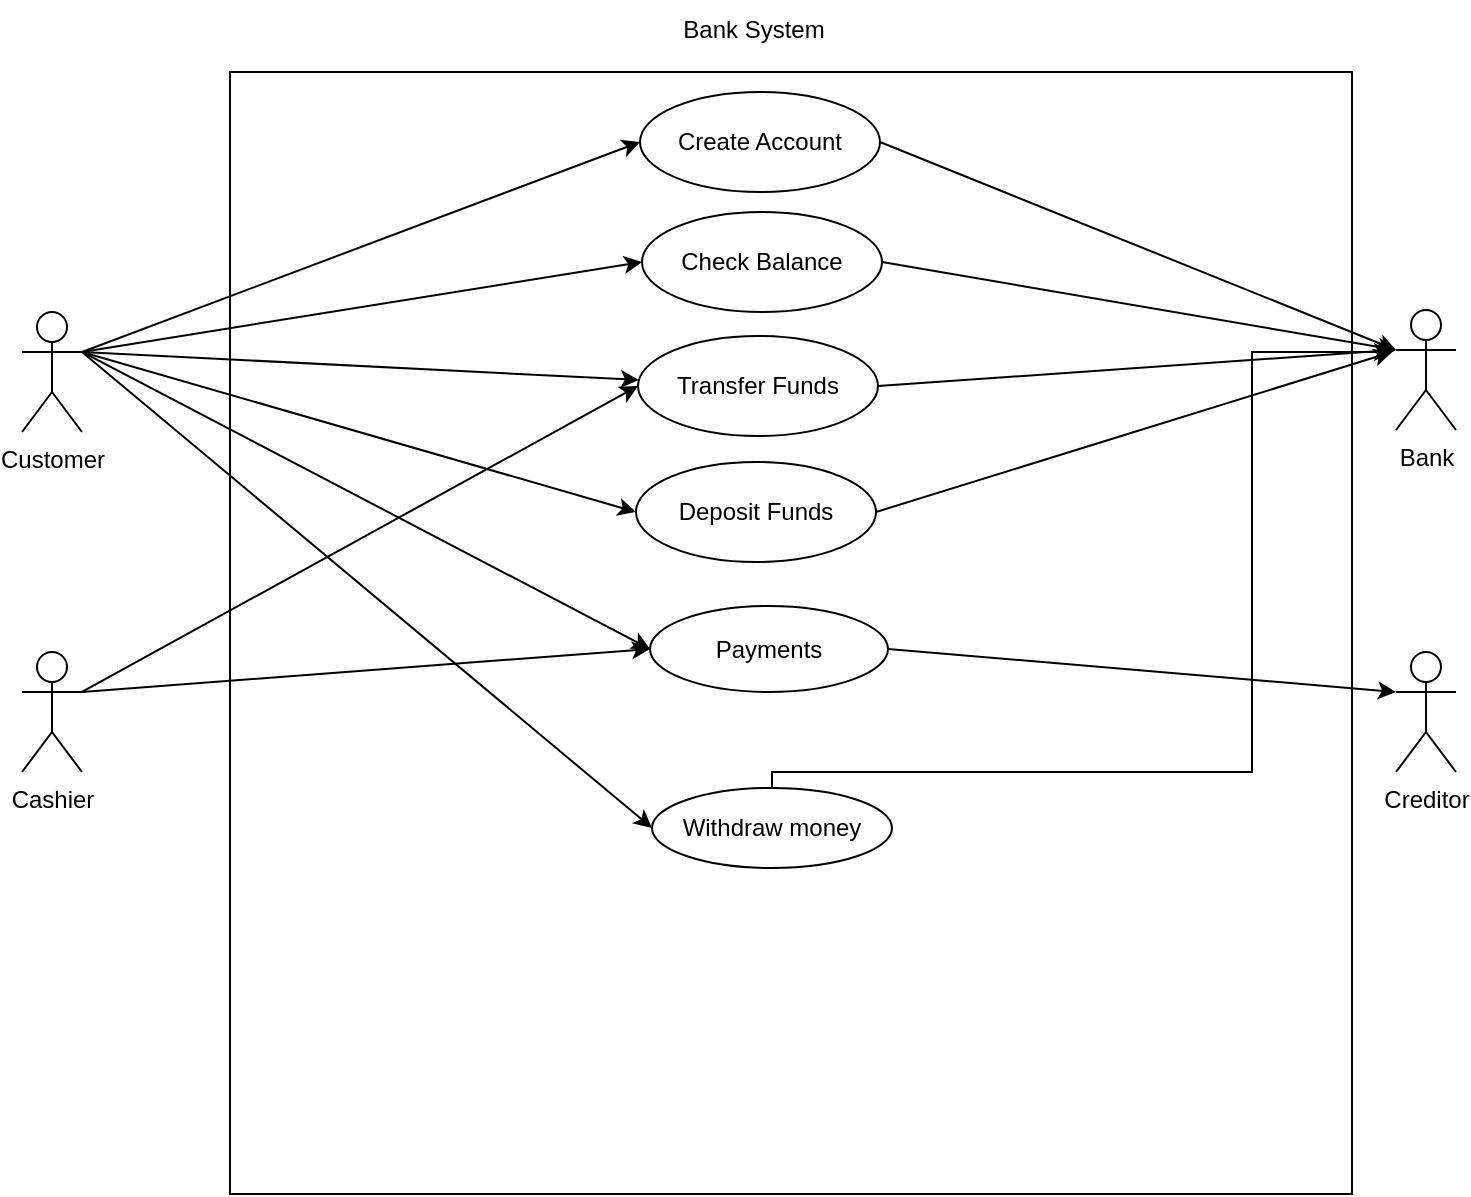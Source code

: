 <mxfile version="20.4.0" type="github">
  <diagram id="6b-09X5bNK7nrQngQwK2" name="Trang-1">
    <mxGraphModel dx="1278" dy="571" grid="1" gridSize="10" guides="1" tooltips="1" connect="1" arrows="1" fold="1" page="1" pageScale="1" pageWidth="827" pageHeight="1169" math="0" shadow="0">
      <root>
        <mxCell id="0" />
        <mxCell id="1" parent="0" />
        <mxCell id="smXZzIHnYIaRk9dMNtCC-1" value="Customer" style="shape=umlActor;verticalLabelPosition=bottom;verticalAlign=top;html=1;outlineConnect=0;" vertex="1" parent="1">
          <mxGeometry x="45" y="160" width="30" height="60" as="geometry" />
        </mxCell>
        <mxCell id="smXZzIHnYIaRk9dMNtCC-3" value="" style="whiteSpace=wrap;html=1;aspect=fixed;" vertex="1" parent="1">
          <mxGeometry x="149" y="40" width="561" height="561" as="geometry" />
        </mxCell>
        <mxCell id="smXZzIHnYIaRk9dMNtCC-4" value="Create Account" style="ellipse;whiteSpace=wrap;html=1;" vertex="1" parent="1">
          <mxGeometry x="354" y="50" width="120" height="50" as="geometry" />
        </mxCell>
        <mxCell id="smXZzIHnYIaRk9dMNtCC-5" value="Bank" style="shape=umlActor;verticalLabelPosition=bottom;verticalAlign=top;html=1;outlineConnect=0;" vertex="1" parent="1">
          <mxGeometry x="732" y="159" width="30" height="60" as="geometry" />
        </mxCell>
        <mxCell id="smXZzIHnYIaRk9dMNtCC-6" value="Bank System" style="text;html=1;strokeColor=none;fillColor=none;align=center;verticalAlign=middle;whiteSpace=wrap;rounded=0;" vertex="1" parent="1">
          <mxGeometry x="301" y="4" width="220" height="30" as="geometry" />
        </mxCell>
        <mxCell id="smXZzIHnYIaRk9dMNtCC-7" value="" style="endArrow=classic;html=1;rounded=0;exitX=1;exitY=0.333;exitDx=0;exitDy=0;exitPerimeter=0;entryX=0;entryY=0.5;entryDx=0;entryDy=0;" edge="1" parent="1" source="smXZzIHnYIaRk9dMNtCC-1" target="smXZzIHnYIaRk9dMNtCC-4">
          <mxGeometry width="50" height="50" relative="1" as="geometry">
            <mxPoint x="90" y="190" as="sourcePoint" />
            <mxPoint x="140" y="140" as="targetPoint" />
          </mxGeometry>
        </mxCell>
        <mxCell id="smXZzIHnYIaRk9dMNtCC-8" value="" style="endArrow=classic;html=1;rounded=0;exitX=1;exitY=0.5;exitDx=0;exitDy=0;entryX=0;entryY=0.333;entryDx=0;entryDy=0;entryPerimeter=0;" edge="1" parent="1" source="smXZzIHnYIaRk9dMNtCC-4" target="smXZzIHnYIaRk9dMNtCC-5">
          <mxGeometry width="50" height="50" relative="1" as="geometry">
            <mxPoint x="570" y="130" as="sourcePoint" />
            <mxPoint x="620" y="80" as="targetPoint" />
          </mxGeometry>
        </mxCell>
        <mxCell id="smXZzIHnYIaRk9dMNtCC-9" value="Check Balance" style="ellipse;whiteSpace=wrap;html=1;" vertex="1" parent="1">
          <mxGeometry x="355" y="110" width="120" height="50" as="geometry" />
        </mxCell>
        <mxCell id="smXZzIHnYIaRk9dMNtCC-10" value="" style="endArrow=classic;html=1;rounded=0;exitX=1;exitY=0.333;exitDx=0;exitDy=0;exitPerimeter=0;entryX=0;entryY=0.5;entryDx=0;entryDy=0;" edge="1" parent="1" source="smXZzIHnYIaRk9dMNtCC-1" target="smXZzIHnYIaRk9dMNtCC-9">
          <mxGeometry width="50" height="50" relative="1" as="geometry">
            <mxPoint x="210" y="209" as="sourcePoint" />
            <mxPoint x="260" y="159" as="targetPoint" />
          </mxGeometry>
        </mxCell>
        <mxCell id="smXZzIHnYIaRk9dMNtCC-11" value="" style="endArrow=classic;html=1;rounded=0;exitX=1;exitY=0.5;exitDx=0;exitDy=0;entryX=0;entryY=0.333;entryDx=0;entryDy=0;entryPerimeter=0;" edge="1" parent="1" source="smXZzIHnYIaRk9dMNtCC-9" target="smXZzIHnYIaRk9dMNtCC-5">
          <mxGeometry width="50" height="50" relative="1" as="geometry">
            <mxPoint x="521" y="200" as="sourcePoint" />
            <mxPoint x="571" y="150" as="targetPoint" />
          </mxGeometry>
        </mxCell>
        <mxCell id="smXZzIHnYIaRk9dMNtCC-12" value="Transfer Funds" style="ellipse;whiteSpace=wrap;html=1;" vertex="1" parent="1">
          <mxGeometry x="353" y="172" width="120" height="50" as="geometry" />
        </mxCell>
        <mxCell id="smXZzIHnYIaRk9dMNtCC-13" value="Deposit Funds" style="ellipse;whiteSpace=wrap;html=1;" vertex="1" parent="1">
          <mxGeometry x="352" y="235" width="120" height="50" as="geometry" />
        </mxCell>
        <mxCell id="smXZzIHnYIaRk9dMNtCC-14" value="" style="endArrow=classic;html=1;rounded=0;exitX=1;exitY=0.333;exitDx=0;exitDy=0;exitPerimeter=0;" edge="1" parent="1" source="smXZzIHnYIaRk9dMNtCC-1" target="smXZzIHnYIaRk9dMNtCC-12">
          <mxGeometry width="50" height="50" relative="1" as="geometry">
            <mxPoint x="660" y="320" as="sourcePoint" />
            <mxPoint x="710" y="270" as="targetPoint" />
          </mxGeometry>
        </mxCell>
        <mxCell id="smXZzIHnYIaRk9dMNtCC-15" value="" style="endArrow=classic;html=1;rounded=0;exitX=1;exitY=0.5;exitDx=0;exitDy=0;entryX=0;entryY=0.333;entryDx=0;entryDy=0;entryPerimeter=0;" edge="1" parent="1" source="smXZzIHnYIaRk9dMNtCC-12" target="smXZzIHnYIaRk9dMNtCC-5">
          <mxGeometry width="50" height="50" relative="1" as="geometry">
            <mxPoint x="660" y="320" as="sourcePoint" />
            <mxPoint x="710" y="270" as="targetPoint" />
          </mxGeometry>
        </mxCell>
        <mxCell id="smXZzIHnYIaRk9dMNtCC-16" value="Cashier" style="shape=umlActor;verticalLabelPosition=bottom;verticalAlign=top;html=1;outlineConnect=0;" vertex="1" parent="1">
          <mxGeometry x="45" y="330" width="30" height="60" as="geometry" />
        </mxCell>
        <mxCell id="smXZzIHnYIaRk9dMNtCC-17" value="" style="endArrow=classic;html=1;rounded=0;exitX=1;exitY=0.333;exitDx=0;exitDy=0;exitPerimeter=0;entryX=0;entryY=0.5;entryDx=0;entryDy=0;" edge="1" parent="1" source="smXZzIHnYIaRk9dMNtCC-16" target="smXZzIHnYIaRk9dMNtCC-12">
          <mxGeometry width="50" height="50" relative="1" as="geometry">
            <mxPoint x="230" y="420" as="sourcePoint" />
            <mxPoint x="280" y="370" as="targetPoint" />
          </mxGeometry>
        </mxCell>
        <mxCell id="smXZzIHnYIaRk9dMNtCC-18" value="" style="endArrow=classic;html=1;rounded=0;exitX=1;exitY=0.333;exitDx=0;exitDy=0;exitPerimeter=0;entryX=0;entryY=0.5;entryDx=0;entryDy=0;" edge="1" parent="1" source="smXZzIHnYIaRk9dMNtCC-1" target="smXZzIHnYIaRk9dMNtCC-13">
          <mxGeometry width="50" height="50" relative="1" as="geometry">
            <mxPoint x="230" y="320" as="sourcePoint" />
            <mxPoint x="280" y="270" as="targetPoint" />
          </mxGeometry>
        </mxCell>
        <mxCell id="smXZzIHnYIaRk9dMNtCC-19" value="" style="endArrow=classic;html=1;rounded=0;exitX=1;exitY=0.5;exitDx=0;exitDy=0;" edge="1" parent="1" source="smXZzIHnYIaRk9dMNtCC-13">
          <mxGeometry width="50" height="50" relative="1" as="geometry">
            <mxPoint x="230" y="320" as="sourcePoint" />
            <mxPoint x="730" y="180" as="targetPoint" />
          </mxGeometry>
        </mxCell>
        <mxCell id="smXZzIHnYIaRk9dMNtCC-20" value="Payments" style="ellipse;whiteSpace=wrap;html=1;" vertex="1" parent="1">
          <mxGeometry x="359" y="307" width="119" height="43" as="geometry" />
        </mxCell>
        <mxCell id="smXZzIHnYIaRk9dMNtCC-21" value="Creditor" style="shape=umlActor;verticalLabelPosition=bottom;verticalAlign=top;html=1;outlineConnect=0;" vertex="1" parent="1">
          <mxGeometry x="732" y="330" width="30" height="60" as="geometry" />
        </mxCell>
        <mxCell id="smXZzIHnYIaRk9dMNtCC-22" value="" style="endArrow=classic;html=1;rounded=0;exitX=1;exitY=0.333;exitDx=0;exitDy=0;exitPerimeter=0;entryX=0;entryY=0.5;entryDx=0;entryDy=0;" edge="1" parent="1" source="smXZzIHnYIaRk9dMNtCC-1" target="smXZzIHnYIaRk9dMNtCC-20">
          <mxGeometry width="50" height="50" relative="1" as="geometry">
            <mxPoint x="230" y="320" as="sourcePoint" />
            <mxPoint x="280" y="270" as="targetPoint" />
          </mxGeometry>
        </mxCell>
        <mxCell id="smXZzIHnYIaRk9dMNtCC-24" value="" style="endArrow=classic;html=1;rounded=0;exitX=1;exitY=0.333;exitDx=0;exitDy=0;exitPerimeter=0;entryX=0;entryY=0.5;entryDx=0;entryDy=0;" edge="1" parent="1" source="smXZzIHnYIaRk9dMNtCC-16" target="smXZzIHnYIaRk9dMNtCC-20">
          <mxGeometry width="50" height="50" relative="1" as="geometry">
            <mxPoint x="230" y="320" as="sourcePoint" />
            <mxPoint x="280" y="270" as="targetPoint" />
          </mxGeometry>
        </mxCell>
        <mxCell id="smXZzIHnYIaRk9dMNtCC-25" value="" style="endArrow=classic;html=1;rounded=0;entryX=0;entryY=0.333;entryDx=0;entryDy=0;entryPerimeter=0;exitX=1;exitY=0.5;exitDx=0;exitDy=0;" edge="1" parent="1" source="smXZzIHnYIaRk9dMNtCC-20" target="smXZzIHnYIaRk9dMNtCC-21">
          <mxGeometry width="50" height="50" relative="1" as="geometry">
            <mxPoint x="230" y="320" as="sourcePoint" />
            <mxPoint x="280" y="270" as="targetPoint" />
          </mxGeometry>
        </mxCell>
        <mxCell id="smXZzIHnYIaRk9dMNtCC-28" style="edgeStyle=orthogonalEdgeStyle;rounded=0;orthogonalLoop=1;jettySize=auto;html=1;" edge="1" parent="1" source="smXZzIHnYIaRk9dMNtCC-26">
          <mxGeometry relative="1" as="geometry">
            <mxPoint x="730" y="180" as="targetPoint" />
            <Array as="points">
              <mxPoint x="660" y="390" />
              <mxPoint x="660" y="180" />
            </Array>
          </mxGeometry>
        </mxCell>
        <mxCell id="smXZzIHnYIaRk9dMNtCC-26" value="Withdraw money" style="ellipse;whiteSpace=wrap;html=1;" vertex="1" parent="1">
          <mxGeometry x="360" y="398" width="120" height="40" as="geometry" />
        </mxCell>
        <mxCell id="smXZzIHnYIaRk9dMNtCC-27" value="" style="endArrow=classic;html=1;rounded=0;exitX=1;exitY=0.333;exitDx=0;exitDy=0;exitPerimeter=0;entryX=0;entryY=0.5;entryDx=0;entryDy=0;" edge="1" parent="1" source="smXZzIHnYIaRk9dMNtCC-1" target="smXZzIHnYIaRk9dMNtCC-26">
          <mxGeometry width="50" height="50" relative="1" as="geometry">
            <mxPoint x="230" y="320" as="sourcePoint" />
            <mxPoint x="280" y="270" as="targetPoint" />
          </mxGeometry>
        </mxCell>
      </root>
    </mxGraphModel>
  </diagram>
</mxfile>
